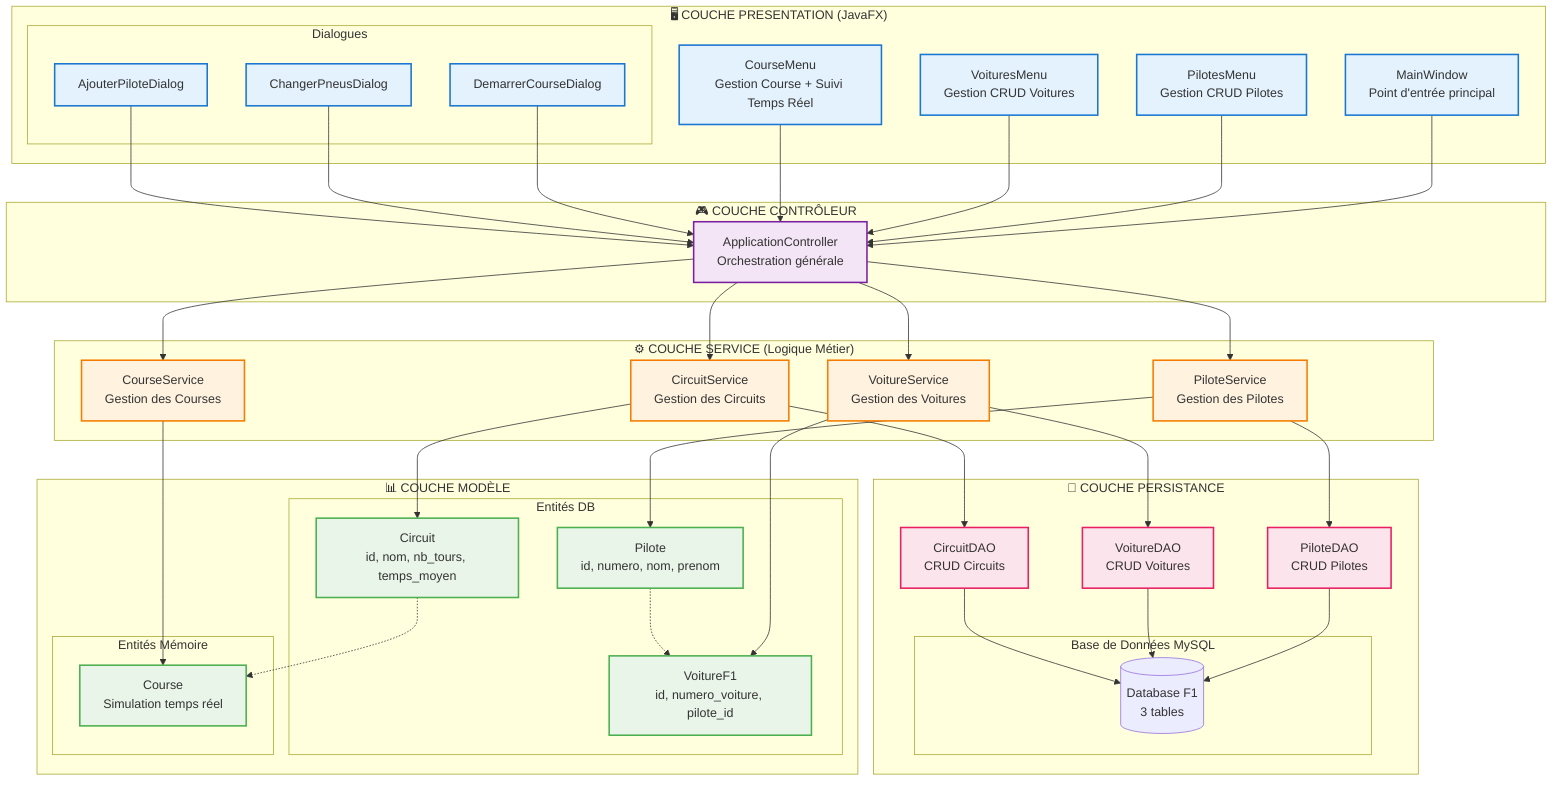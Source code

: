 flowchart TD
    %% Architecture en Couches - Gestionnaire F1
    
    subgraph "🖥️ COUCHE PRESENTATION (JavaFX)"
        UI1[MainWindow<br/>Point d'entrée principal]
        UI2[PilotesMenu<br/>Gestion CRUD Pilotes]
        UI3[VoituresMenu<br/>Gestion CRUD Voitures]
        UI4[CourseMenu<br/>Gestion Course + Suivi Temps Réel]
        
        subgraph "Dialogues"
            D1[DemarrerCourseDialog]
            D2[ChangerPneusDialog]
            D3[AjouterPiloteDialog]
        end
    end
    
    subgraph "🎮 COUCHE CONTRÔLEUR"
        CTRL[ApplicationController<br/>Orchestration générale]
    end
    
    subgraph "⚙️ COUCHE SERVICE (Logique Métier)"
        S1[PiloteService<br/>Gestion des Pilotes]
        S2[VoitureService<br/>Gestion des Voitures]
        S3[CourseService<br/>Gestion des Courses]
        S4[CircuitService<br/>Gestion des Circuits]
    end
    
    subgraph "📊 COUCHE MODÈLE"
        subgraph "Entités DB"
            M1[Pilote<br/>id, numero, nom, prenom]
            M2[VoitureF1<br/>id, numero_voiture, pilote_id]
            M3[Circuit<br/>id, nom, nb_tours, temps_moyen]
        end
        
        subgraph "Entités Mémoire"
            M4[Course<br/>Simulation temps réel]
        end
    end
    
    subgraph "💾 COUCHE PERSISTANCE"
        DAO1[PiloteDAO<br/>CRUD Pilotes]
        DAO2[VoitureDAO<br/>CRUD Voitures]
        DAO3[CircuitDAO<br/>CRUD Circuits]
        
        subgraph "Base de Données MySQL"
            DB[(Database F1<br/>3 tables)]
        end
    end
    
    %% Flux de données descendant
    UI1 --> CTRL
    UI2 --> CTRL
    UI3 --> CTRL
    UI4 --> CTRL
    D1 --> CTRL
    D2 --> CTRL
    D3 --> CTRL
    
    CTRL --> S1
    CTRL --> S2
    CTRL --> S3
    CTRL --> S4
    
    S1 --> M1
    S2 --> M2
    S3 --> M4
    S4 --> M3
    
    S1 --> DAO1
    S2 --> DAO2
    S4 --> DAO3
    
    DAO1 --> DB
    DAO2 --> DB
    DAO3 --> DB
    
    %% Relations entre entités
    M1 -.-> M2
    M3 -.-> M4
    
    %% Styles
    classDef presentation fill:#e3f2fd,stroke:#1976d2,stroke-width:2px
    classDef controller fill:#f3e5f5,stroke:#7b1fa2,stroke-width:2px
    classDef service fill:#fff3e0,stroke:#f57c00,stroke-width:2px
    classDef model fill:#e8f5e8,stroke:#4caf50,stroke-width:2px
    classDef dao fill:#fce4ec,stroke:#e91e63,stroke-width:2px
    classDef database fill:#f1f8e9,stroke:#8bc34a,stroke-width:3px
    
    class UI1,UI2,UI3,UI4,D1,D2,D3 presentation
    class CTRL controller
    class S1,S2,S3,S4 service
    class M1,M2,M3,M4 model
    class DAO1,DAO2,DAO3 dao
    class DB db